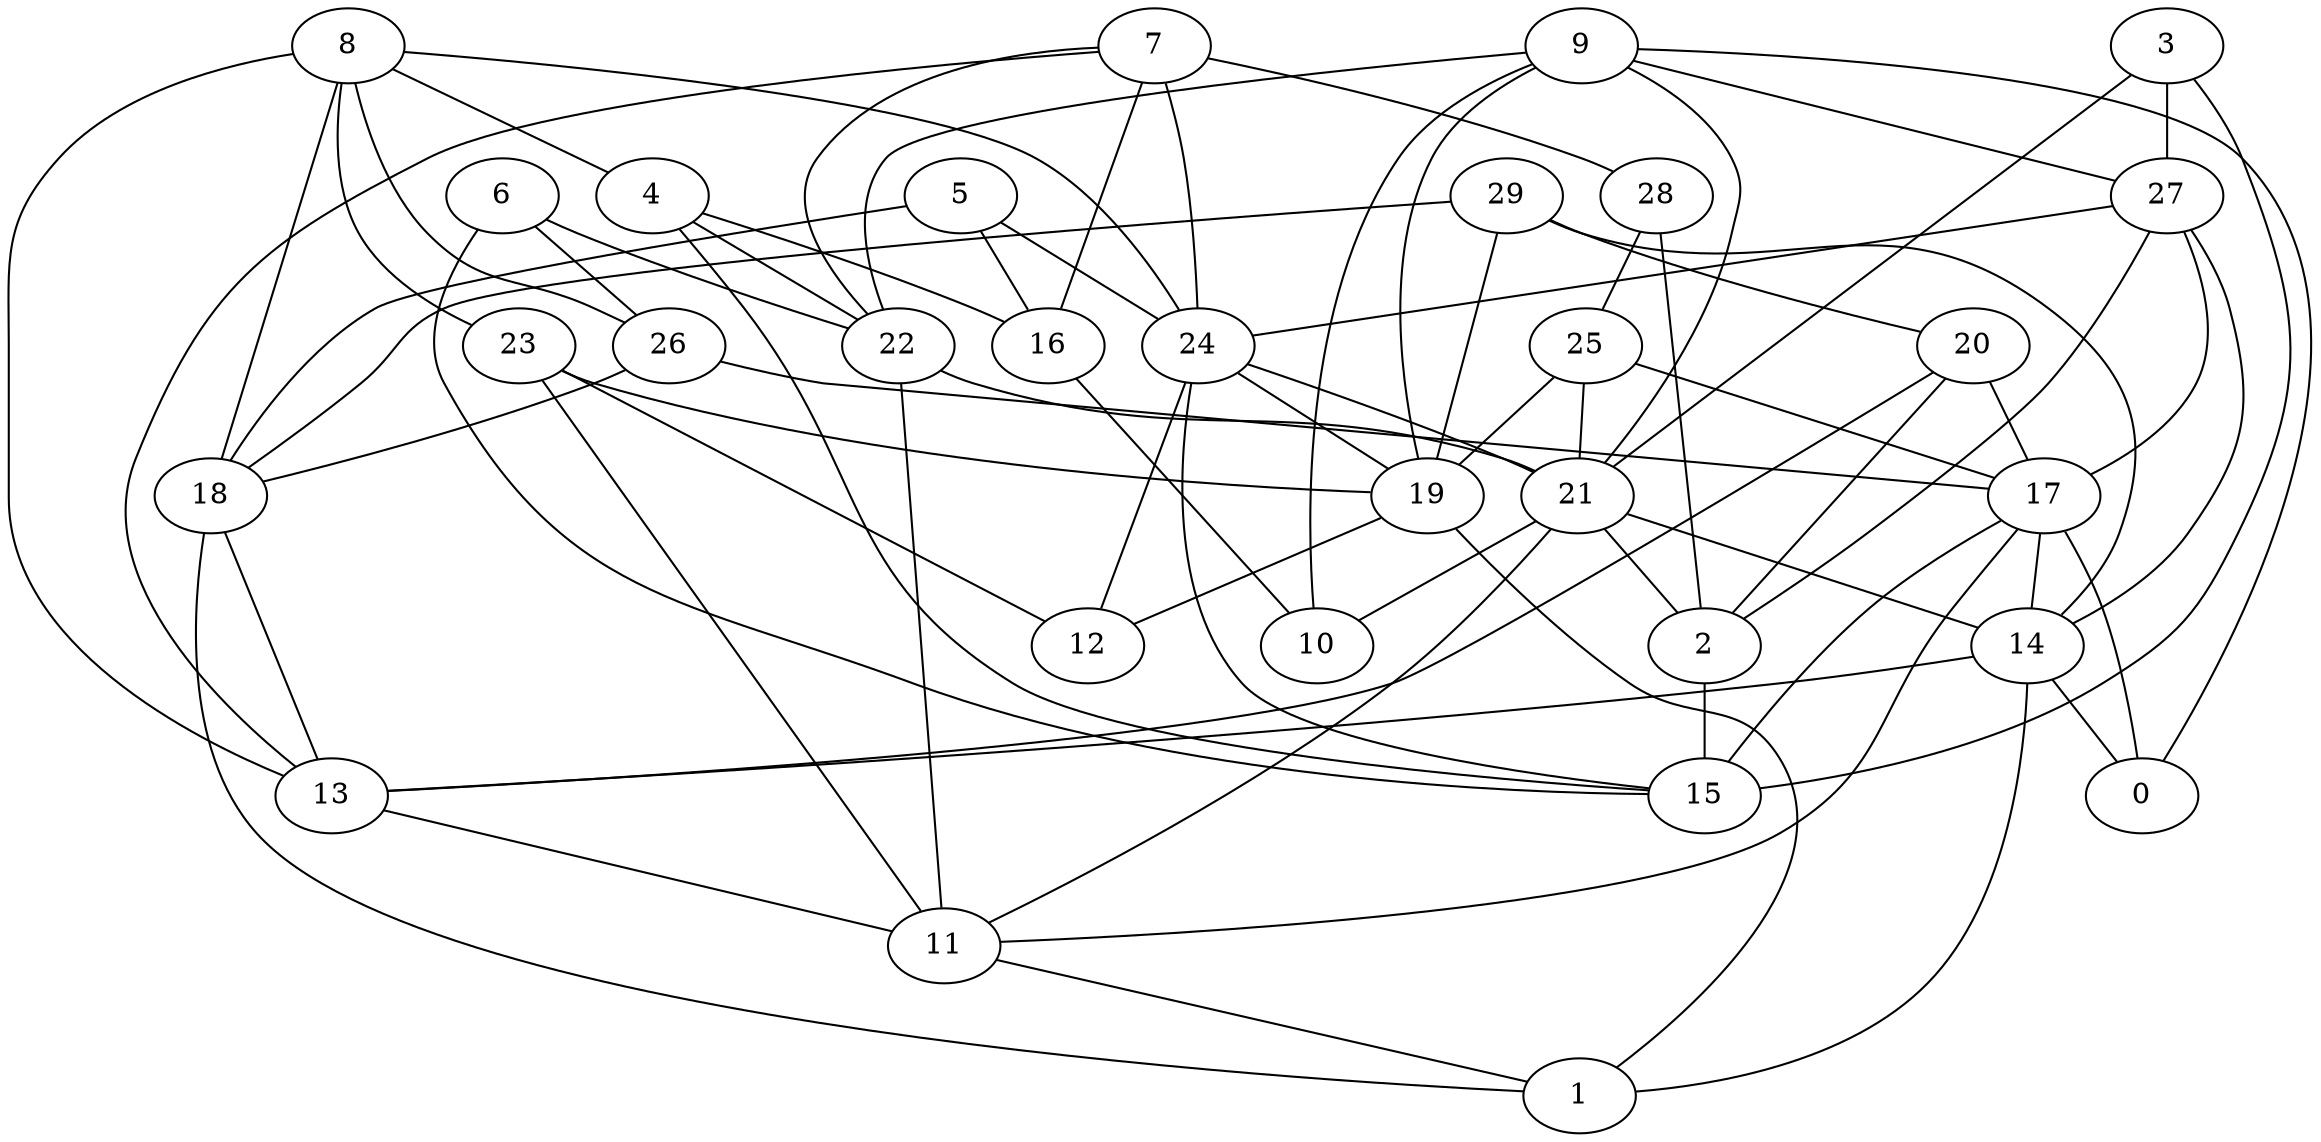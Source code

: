 digraph GG_graph {

subgraph G_graph {
edge [color = black]
"26" -> "18" [dir = none]
"8" -> "4" [dir = none]
"8" -> "23" [dir = none]
"29" -> "14" [dir = none]
"29" -> "18" [dir = none]
"13" -> "11" [dir = none]
"9" -> "27" [dir = none]
"9" -> "0" [dir = none]
"9" -> "22" [dir = none]
"22" -> "11" [dir = none]
"18" -> "13" [dir = none]
"11" -> "1" [dir = none]
"17" -> "14" [dir = none]
"27" -> "2" [dir = none]
"27" -> "24" [dir = none]
"7" -> "28" [dir = none]
"7" -> "22" [dir = none]
"5" -> "16" [dir = none]
"5" -> "18" [dir = none]
"6" -> "26" [dir = none]
"3" -> "15" [dir = none]
"23" -> "11" [dir = none]
"21" -> "10" [dir = none]
"21" -> "11" [dir = none]
"20" -> "17" [dir = none]
"24" -> "15" [dir = none]
"24" -> "19" [dir = none]
"19" -> "12" [dir = none]
"25" -> "17" [dir = none]
"6" -> "22" [dir = none]
"26" -> "17" [dir = none]
"3" -> "21" [dir = none]
"23" -> "12" [dir = none]
"20" -> "13" [dir = none]
"4" -> "16" [dir = none]
"14" -> "0" [dir = none]
"7" -> "16" [dir = none]
"7" -> "24" [dir = none]
"28" -> "25" [dir = none]
"7" -> "13" [dir = none]
"18" -> "1" [dir = none]
"17" -> "15" [dir = none]
"3" -> "27" [dir = none]
"27" -> "14" [dir = none]
"23" -> "19" [dir = none]
"9" -> "19" [dir = none]
"19" -> "1" [dir = none]
"14" -> "13" [dir = none]
"28" -> "2" [dir = none]
"8" -> "13" [dir = none]
"16" -> "10" [dir = none]
"25" -> "21" [dir = none]
"2" -> "15" [dir = none]
"21" -> "14" [dir = none]
"8" -> "26" [dir = none]
"27" -> "17" [dir = none]
"22" -> "21" [dir = none]
"24" -> "12" [dir = none]
"25" -> "19" [dir = none]
"4" -> "15" [dir = none]
"20" -> "2" [dir = none]
"17" -> "0" [dir = none]
"4" -> "22" [dir = none]
"21" -> "2" [dir = none]
"9" -> "21" [dir = none]
"24" -> "21" [dir = none]
"29" -> "20" [dir = none]
"9" -> "10" [dir = none]
"6" -> "15" [dir = none]
"17" -> "11" [dir = none]
"14" -> "1" [dir = none]
"8" -> "18" [dir = none]
"5" -> "24" [dir = none]
"29" -> "19" [dir = none]
"8" -> "24" [dir = none]
}

}
